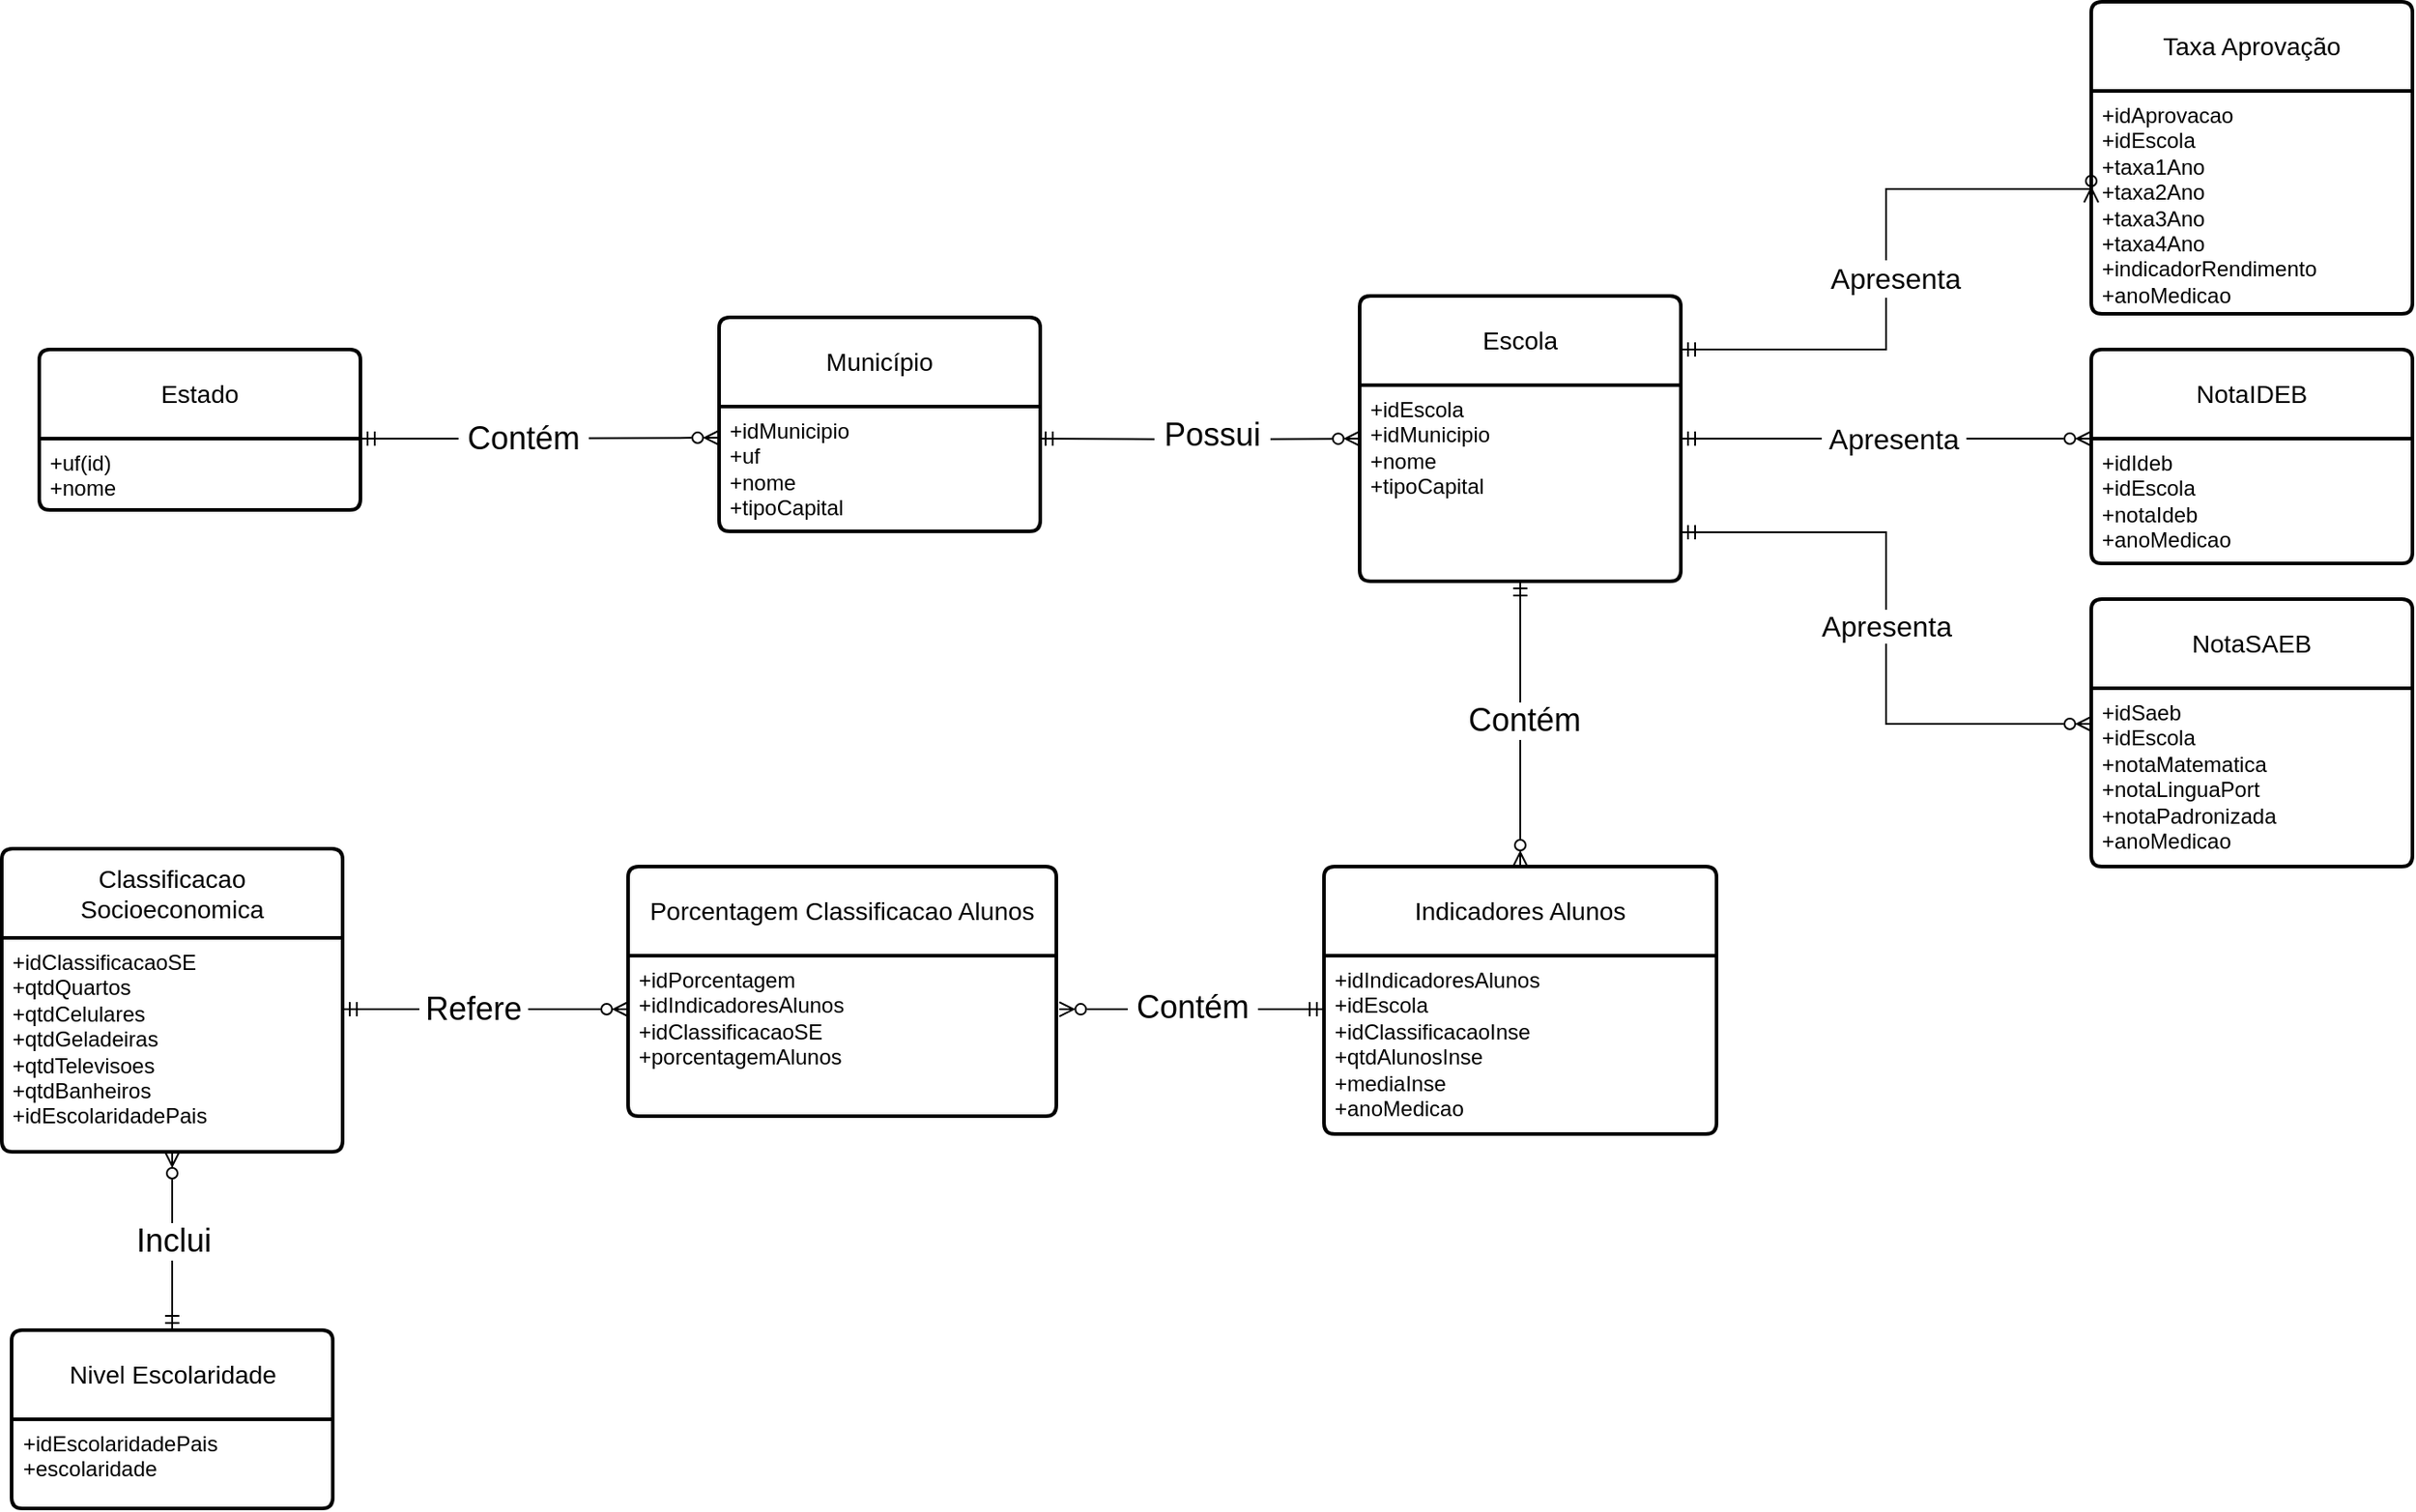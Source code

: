 <mxfile version="26.2.14">
  <diagram id="R2lEEEUBdFMjLlhIrx00" name="Page-1">
    <mxGraphModel grid="1" page="1" gridSize="10" guides="1" tooltips="1" connect="1" arrows="1" fold="1" pageScale="1" pageWidth="850" pageHeight="1100" math="0" shadow="0" extFonts="Permanent Marker^https://fonts.googleapis.com/css?family=Permanent+Marker">
      <root>
        <mxCell id="0" />
        <mxCell id="1" parent="0" />
        <mxCell id="_K7Lu5_fgnSbYeF6RcqC-18" value="Estado" style="swimlane;childLayout=stackLayout;horizontal=1;startSize=50;horizontalStack=0;rounded=1;fontSize=14;fontStyle=0;strokeWidth=2;resizeParent=0;resizeLast=1;shadow=0;dashed=0;align=center;arcSize=4;whiteSpace=wrap;html=1;" vertex="1" parent="1">
          <mxGeometry x="130" y="160" width="180" height="90" as="geometry" />
        </mxCell>
        <mxCell id="_K7Lu5_fgnSbYeF6RcqC-19" value="+uf(id)&lt;div&gt;+nome&lt;/div&gt;" style="align=left;strokeColor=none;fillColor=none;spacingLeft=4;spacingRight=4;fontSize=12;verticalAlign=top;resizable=0;rotatable=0;part=1;html=1;whiteSpace=wrap;" vertex="1" parent="_K7Lu5_fgnSbYeF6RcqC-18">
          <mxGeometry y="50" width="180" height="40" as="geometry" />
        </mxCell>
        <mxCell id="_K7Lu5_fgnSbYeF6RcqC-20" value="Município" style="swimlane;childLayout=stackLayout;horizontal=1;startSize=50;horizontalStack=0;rounded=1;fontSize=14;fontStyle=0;strokeWidth=2;resizeParent=0;resizeLast=1;shadow=0;dashed=0;align=center;arcSize=4;whiteSpace=wrap;html=1;" vertex="1" parent="1">
          <mxGeometry x="511" y="142" width="180" height="120" as="geometry">
            <mxRectangle x="510" y="130" width="100" height="50" as="alternateBounds" />
          </mxGeometry>
        </mxCell>
        <mxCell id="_K7Lu5_fgnSbYeF6RcqC-21" value="+idMunicipio&lt;br&gt;+uf&amp;nbsp;&lt;div&gt;+nome&lt;/div&gt;&lt;div&gt;+tipoCapital&lt;/div&gt;" style="align=left;strokeColor=none;fillColor=none;spacingLeft=4;spacingRight=4;fontSize=12;verticalAlign=top;resizable=0;rotatable=0;part=1;html=1;whiteSpace=wrap;" vertex="1" parent="_K7Lu5_fgnSbYeF6RcqC-20">
          <mxGeometry y="50" width="180" height="70" as="geometry" />
        </mxCell>
        <mxCell id="_K7Lu5_fgnSbYeF6RcqC-22" value="Escola" style="swimlane;childLayout=stackLayout;horizontal=1;startSize=50;horizontalStack=0;rounded=1;fontSize=14;fontStyle=0;strokeWidth=2;resizeParent=0;resizeLast=1;shadow=0;dashed=0;align=center;arcSize=4;whiteSpace=wrap;html=1;" vertex="1" parent="1">
          <mxGeometry x="870" y="130" width="180" height="160" as="geometry" />
        </mxCell>
        <mxCell id="_K7Lu5_fgnSbYeF6RcqC-23" value="+idEscola&lt;div&gt;+idMunicipio&lt;br&gt;&lt;div&gt;+nome&amp;nbsp;&lt;/div&gt;&lt;div&gt;+tipoCapital&lt;/div&gt;&lt;/div&gt;" style="align=left;strokeColor=none;fillColor=none;spacingLeft=4;spacingRight=4;fontSize=12;verticalAlign=top;resizable=0;rotatable=0;part=1;html=1;whiteSpace=wrap;" vertex="1" parent="_K7Lu5_fgnSbYeF6RcqC-22">
          <mxGeometry y="50" width="180" height="110" as="geometry" />
        </mxCell>
        <mxCell id="_K7Lu5_fgnSbYeF6RcqC-24" value="Classificacao Socioeconomica" style="swimlane;childLayout=stackLayout;horizontal=1;startSize=50;horizontalStack=0;rounded=1;fontSize=14;fontStyle=0;strokeWidth=2;resizeParent=0;resizeLast=1;shadow=0;dashed=0;align=center;arcSize=4;whiteSpace=wrap;html=1;" vertex="1" parent="1">
          <mxGeometry x="109" y="440" width="191" height="170" as="geometry" />
        </mxCell>
        <mxCell id="_K7Lu5_fgnSbYeF6RcqC-25" value="+idClassificacaoSE&lt;div&gt;+qtdQuartos&lt;/div&gt;&lt;div&gt;+qtdCelulares&lt;/div&gt;&lt;div&gt;&lt;span style=&quot;background-color: transparent; color: light-dark(rgb(0, 0, 0), rgb(255, 255, 255));&quot;&gt;+qtdGeladeiras&lt;/span&gt;&lt;/div&gt;&lt;div&gt;+qtdTelevisoes&lt;/div&gt;&lt;div&gt;&lt;div&gt;&lt;span style=&quot;background-color: transparent; color: light-dark(rgb(0, 0, 0), rgb(255, 255, 255));&quot;&gt;+qtdBanheiros&lt;/span&gt;&lt;/div&gt;&lt;/div&gt;&lt;div&gt;&lt;div&gt;+idEscolaridadePais&lt;/div&gt;&lt;/div&gt;&lt;div&gt;&lt;br&gt;&lt;/div&gt;" style="align=left;strokeColor=none;fillColor=none;spacingLeft=4;spacingRight=4;fontSize=12;verticalAlign=top;resizable=0;rotatable=0;part=1;html=1;whiteSpace=wrap;" vertex="1" parent="_K7Lu5_fgnSbYeF6RcqC-24">
          <mxGeometry y="50" width="191" height="120" as="geometry" />
        </mxCell>
        <mxCell id="vZmYM2gl9rFCmFoGzBrW-1" value="NotaSAEB" style="swimlane;childLayout=stackLayout;horizontal=1;startSize=50;horizontalStack=0;rounded=1;fontSize=14;fontStyle=0;strokeWidth=2;resizeParent=0;resizeLast=1;shadow=0;dashed=0;align=center;arcSize=4;whiteSpace=wrap;html=1;" vertex="1" parent="1">
          <mxGeometry x="1280" y="300" width="180" height="150" as="geometry" />
        </mxCell>
        <mxCell id="vZmYM2gl9rFCmFoGzBrW-2" value="+idSaeb&lt;div&gt;+idEscola&lt;br&gt;&lt;div&gt;&lt;span style=&quot;background-color: transparent; color: light-dark(rgb(0, 0, 0), rgb(255, 255, 255));&quot;&gt;+notaMatematica&lt;/span&gt;&lt;/div&gt;&lt;div&gt;+notaLinguaPort&lt;/div&gt;&lt;div&gt;+notaPadronizada&lt;/div&gt;&lt;div&gt;+anoMedicao&lt;/div&gt;&lt;/div&gt;" style="align=left;strokeColor=none;fillColor=none;spacingLeft=4;spacingRight=4;fontSize=12;verticalAlign=top;resizable=0;rotatable=0;part=1;html=1;whiteSpace=wrap;" vertex="1" parent="vZmYM2gl9rFCmFoGzBrW-1">
          <mxGeometry y="50" width="180" height="100" as="geometry" />
        </mxCell>
        <mxCell id="vZmYM2gl9rFCmFoGzBrW-3" value="NotaIDEB" style="swimlane;childLayout=stackLayout;horizontal=1;startSize=50;horizontalStack=0;rounded=1;fontSize=14;fontStyle=0;strokeWidth=2;resizeParent=0;resizeLast=1;shadow=0;dashed=0;align=center;arcSize=4;whiteSpace=wrap;html=1;" vertex="1" parent="1">
          <mxGeometry x="1280" y="160" width="180" height="120" as="geometry" />
        </mxCell>
        <mxCell id="vZmYM2gl9rFCmFoGzBrW-4" value="+idIdeb&lt;div&gt;+idEscola&lt;br&gt;&lt;div&gt;&lt;span style=&quot;background-color: transparent; color: light-dark(rgb(0, 0, 0), rgb(255, 255, 255));&quot;&gt;+notaIdeb&lt;/span&gt;&lt;/div&gt;&lt;div&gt;&lt;span style=&quot;background-color: transparent; color: light-dark(rgb(0, 0, 0), rgb(255, 255, 255));&quot;&gt;+anoMedicao&lt;/span&gt;&lt;/div&gt;&lt;/div&gt;" style="align=left;strokeColor=none;fillColor=none;spacingLeft=4;spacingRight=4;fontSize=12;verticalAlign=top;resizable=0;rotatable=0;part=1;html=1;whiteSpace=wrap;" vertex="1" parent="vZmYM2gl9rFCmFoGzBrW-3">
          <mxGeometry y="50" width="180" height="70" as="geometry" />
        </mxCell>
        <mxCell id="vZmYM2gl9rFCmFoGzBrW-5" value="Taxa Aprovação" style="swimlane;childLayout=stackLayout;horizontal=1;startSize=50;horizontalStack=0;rounded=1;fontSize=14;fontStyle=0;strokeWidth=2;resizeParent=0;resizeLast=1;shadow=0;dashed=0;align=center;arcSize=4;whiteSpace=wrap;html=1;" vertex="1" parent="1">
          <mxGeometry x="1280" y="-35" width="180" height="175" as="geometry" />
        </mxCell>
        <mxCell id="vZmYM2gl9rFCmFoGzBrW-6" value="+idAprovacao&lt;div&gt;+idEscola&lt;br&gt;&lt;div&gt;&lt;div&gt;&lt;span style=&quot;background-color: transparent; color: light-dark(rgb(0, 0, 0), rgb(255, 255, 255));&quot;&gt;+taxa1Ano&lt;/span&gt;&lt;/div&gt;&lt;div&gt;&lt;span style=&quot;background-color: transparent; color: light-dark(rgb(0, 0, 0), rgb(255, 255, 255));&quot;&gt;+taxa2Ano&lt;/span&gt;&lt;/div&gt;&lt;div&gt;&lt;div&gt;&lt;span style=&quot;background-color: transparent; color: light-dark(rgb(0, 0, 0), rgb(255, 255, 255));&quot;&gt;+taxa3Ano&lt;/span&gt;&lt;/div&gt;&lt;div&gt;&lt;span style=&quot;background-color: transparent; color: light-dark(rgb(0, 0, 0), rgb(255, 255, 255));&quot;&gt;+taxa4&lt;/span&gt;&lt;span style=&quot;background-color: transparent; color: light-dark(rgb(0, 0, 0), rgb(255, 255, 255));&quot;&gt;Ano&lt;/span&gt;&lt;/div&gt;&lt;/div&gt;&lt;div&gt;&lt;span style=&quot;background-color: transparent; color: light-dark(rgb(0, 0, 0), rgb(255, 255, 255));&quot;&gt;+indicadorRendimento&lt;/span&gt;&lt;/div&gt;&lt;/div&gt;&lt;div&gt;&lt;span style=&quot;background-color: transparent; color: light-dark(rgb(0, 0, 0), rgb(255, 255, 255));&quot;&gt;+anoMedicao&lt;/span&gt;&lt;/div&gt;&lt;/div&gt;" style="align=left;strokeColor=none;fillColor=none;spacingLeft=4;spacingRight=4;fontSize=12;verticalAlign=top;resizable=0;rotatable=0;part=1;html=1;whiteSpace=wrap;" vertex="1" parent="vZmYM2gl9rFCmFoGzBrW-5">
          <mxGeometry y="50" width="180" height="125" as="geometry" />
        </mxCell>
        <mxCell id="vZmYM2gl9rFCmFoGzBrW-7" value="Nivel Escolaridade" style="swimlane;childLayout=stackLayout;horizontal=1;startSize=50;horizontalStack=0;rounded=1;fontSize=14;fontStyle=0;strokeWidth=2;resizeParent=0;resizeLast=1;shadow=0;dashed=0;align=center;arcSize=4;whiteSpace=wrap;html=1;" vertex="1" parent="1">
          <mxGeometry x="114.5" y="710" width="180" height="100" as="geometry" />
        </mxCell>
        <mxCell id="vZmYM2gl9rFCmFoGzBrW-8" value="+idEscolaridadePais&lt;div&gt;&lt;span style=&quot;background-color: transparent; color: light-dark(rgb(0, 0, 0), rgb(255, 255, 255));&quot;&gt;+escolaridade&lt;/span&gt;&lt;/div&gt;" style="align=left;strokeColor=none;fillColor=none;spacingLeft=4;spacingRight=4;fontSize=12;verticalAlign=top;resizable=0;rotatable=0;part=1;html=1;whiteSpace=wrap;" vertex="1" parent="vZmYM2gl9rFCmFoGzBrW-7">
          <mxGeometry y="50" width="180" height="50" as="geometry" />
        </mxCell>
        <mxCell id="bcHV9fjEORENjAKYMDBM-1" style="edgeStyle=orthogonalEdgeStyle;rounded=0;orthogonalLoop=1;jettySize=auto;html=1;entryX=0;entryY=0.25;entryDx=0;entryDy=0;endArrow=ERzeroToMany;endFill=0;startArrow=ERmandOne;startFill=0;" edge="1" parent="1" source="_K7Lu5_fgnSbYeF6RcqC-19" target="_K7Lu5_fgnSbYeF6RcqC-21">
          <mxGeometry relative="1" as="geometry">
            <Array as="points">
              <mxPoint x="360" y="210" />
              <mxPoint x="360" y="210" />
            </Array>
          </mxGeometry>
        </mxCell>
        <mxCell id="M1kJ2RKUKYVJJ8QImk8B-1" value="&lt;span style=&quot;font-size: 18px;&quot;&gt;&amp;nbsp;Contém&amp;nbsp;&lt;/span&gt;" style="edgeLabel;html=1;align=center;verticalAlign=middle;resizable=0;points=[];" vertex="1" connectable="0" parent="bcHV9fjEORENjAKYMDBM-1">
          <mxGeometry x="-0.25" y="1" relative="1" as="geometry">
            <mxPoint x="15" y="1" as="offset" />
          </mxGeometry>
        </mxCell>
        <mxCell id="bcHV9fjEORENjAKYMDBM-2" style="edgeStyle=orthogonalEdgeStyle;rounded=0;orthogonalLoop=1;jettySize=auto;html=1;entryX=0;entryY=0.5;entryDx=0;entryDy=0;endArrow=ERzeroToMany;endFill=0;startArrow=ERmandOne;startFill=0;" edge="1" parent="1" target="_K7Lu5_fgnSbYeF6RcqC-22">
          <mxGeometry relative="1" as="geometry">
            <mxPoint x="690.0" y="210.0" as="sourcePoint" />
            <mxPoint x="850.0" y="210.0" as="targetPoint" />
          </mxGeometry>
        </mxCell>
        <mxCell id="M1kJ2RKUKYVJJ8QImk8B-2" value="&lt;font style=&quot;font-size: 18px;&quot;&gt;&amp;nbsp;Possui&amp;nbsp;&lt;/font&gt;" style="edgeLabel;html=1;align=center;verticalAlign=middle;resizable=0;points=[];" vertex="1" connectable="0" parent="bcHV9fjEORENjAKYMDBM-2">
          <mxGeometry x="0.079" y="2" relative="1" as="geometry">
            <mxPoint as="offset" />
          </mxGeometry>
        </mxCell>
        <mxCell id="bcHV9fjEORENjAKYMDBM-4" value="Indicadores Alunos" style="swimlane;childLayout=stackLayout;horizontal=1;startSize=50;horizontalStack=0;rounded=1;fontSize=14;fontStyle=0;strokeWidth=2;resizeParent=0;resizeLast=1;shadow=0;dashed=0;align=center;arcSize=4;whiteSpace=wrap;html=1;" vertex="1" parent="1">
          <mxGeometry x="850" y="450" width="220" height="150" as="geometry" />
        </mxCell>
        <mxCell id="bcHV9fjEORENjAKYMDBM-5" value="+idIndicadoresAlunos&lt;div&gt;+idEscola&lt;br&gt;&lt;div&gt;+idClassificacaoInse&lt;div&gt;+qtdAlunosInse&lt;/div&gt;&lt;div&gt;&lt;div&gt;+mediaInse&lt;/div&gt;&lt;/div&gt;&lt;/div&gt;&lt;div&gt;+anoMedicao&lt;/div&gt;&lt;/div&gt;" style="align=left;strokeColor=none;fillColor=none;spacingLeft=4;spacingRight=4;fontSize=12;verticalAlign=top;resizable=0;rotatable=0;part=1;html=1;whiteSpace=wrap;" vertex="1" parent="bcHV9fjEORENjAKYMDBM-4">
          <mxGeometry y="50" width="220" height="100" as="geometry" />
        </mxCell>
        <mxCell id="M1kJ2RKUKYVJJ8QImk8B-3" style="edgeStyle=orthogonalEdgeStyle;rounded=0;orthogonalLoop=1;jettySize=auto;html=1;entryX=0.5;entryY=0;entryDx=0;entryDy=0;endArrow=ERzeroToMany;endFill=0;startArrow=ERmandOne;startFill=0;exitX=0.5;exitY=1;exitDx=0;exitDy=0;" edge="1" parent="1" source="_K7Lu5_fgnSbYeF6RcqC-23" target="bcHV9fjEORENjAKYMDBM-4">
          <mxGeometry relative="1" as="geometry">
            <mxPoint x="960" y="400" as="sourcePoint" />
            <Array as="points" />
          </mxGeometry>
        </mxCell>
        <mxCell id="M1kJ2RKUKYVJJ8QImk8B-43" value="Text" style="edgeLabel;html=1;align=center;verticalAlign=middle;resizable=0;points=[];" vertex="1" connectable="0" parent="M1kJ2RKUKYVJJ8QImk8B-3">
          <mxGeometry x="-0.027" y="2" relative="1" as="geometry">
            <mxPoint as="offset" />
          </mxGeometry>
        </mxCell>
        <mxCell id="M1kJ2RKUKYVJJ8QImk8B-44" value="&lt;font style=&quot;font-size: 18px;&quot;&gt;Contém&lt;/font&gt;" style="edgeLabel;html=1;align=center;verticalAlign=middle;resizable=0;points=[];" vertex="1" connectable="0" parent="M1kJ2RKUKYVJJ8QImk8B-3">
          <mxGeometry x="-0.027" y="2" relative="1" as="geometry">
            <mxPoint as="offset" />
          </mxGeometry>
        </mxCell>
        <mxCell id="Gy-nNBS9HgDsBIhfv153-1" value="Porcentagem Classificacao Alunos" style="swimlane;childLayout=stackLayout;horizontal=1;startSize=50;horizontalStack=0;rounded=1;fontSize=14;fontStyle=0;strokeWidth=2;resizeParent=0;resizeLast=1;shadow=0;dashed=0;align=center;arcSize=4;whiteSpace=wrap;html=1;" vertex="1" parent="1">
          <mxGeometry x="460" y="450" width="240" height="140" as="geometry" />
        </mxCell>
        <mxCell id="Gy-nNBS9HgDsBIhfv153-2" value="&lt;div&gt;&lt;span style=&quot;background-color: transparent; color: light-dark(rgb(0, 0, 0), rgb(255, 255, 255));&quot;&gt;+idPorcentagem&lt;/span&gt;&lt;/div&gt;&lt;div&gt;&lt;span style=&quot;background-color: transparent; color: light-dark(rgb(0, 0, 0), rgb(255, 255, 255));&quot;&gt;+id&lt;/span&gt;&lt;span style=&quot;background-color: transparent; color: light-dark(rgb(0, 0, 0), rgb(255, 255, 255));&quot;&gt;IndicadoresAlunos&lt;/span&gt;&lt;/div&gt;&lt;div style=&quot;&quot;&gt;&lt;span style=&quot;background-color: transparent; color: light-dark(rgb(0, 0, 0), rgb(255, 255, 255));&quot;&gt;+idClassificacaoSE&lt;/span&gt;&lt;div&gt;+porcentagemAlunos&lt;/div&gt;&lt;/div&gt;" style="align=left;strokeColor=none;fillColor=none;spacingLeft=4;spacingRight=4;fontSize=12;verticalAlign=top;resizable=0;rotatable=0;part=1;html=1;whiteSpace=wrap;" vertex="1" parent="Gy-nNBS9HgDsBIhfv153-1">
          <mxGeometry y="50" width="240" height="90" as="geometry" />
        </mxCell>
        <mxCell id="Gy-nNBS9HgDsBIhfv153-3" style="edgeStyle=orthogonalEdgeStyle;rounded=0;orthogonalLoop=1;jettySize=auto;html=1;entryX=1.007;entryY=0.334;entryDx=0;entryDy=0;entryPerimeter=0;endArrow=ERzeroToMany;endFill=0;startArrow=ERmandOne;startFill=0;" edge="1" parent="1" source="bcHV9fjEORENjAKYMDBM-5" target="Gy-nNBS9HgDsBIhfv153-2">
          <mxGeometry relative="1" as="geometry">
            <Array as="points">
              <mxPoint x="810" y="530" />
              <mxPoint x="810" y="530" />
            </Array>
          </mxGeometry>
        </mxCell>
        <mxCell id="M1kJ2RKUKYVJJ8QImk8B-29" value="&lt;font style=&quot;font-size: 18px;&quot;&gt;&amp;nbsp;Contém&amp;nbsp;&lt;/font&gt;" style="edgeLabel;html=1;align=center;verticalAlign=middle;resizable=0;points=[];" vertex="1" connectable="0" parent="Gy-nNBS9HgDsBIhfv153-3">
          <mxGeometry x="0.004" y="-1" relative="1" as="geometry">
            <mxPoint as="offset" />
          </mxGeometry>
        </mxCell>
        <mxCell id="Gy-nNBS9HgDsBIhfv153-4" style="edgeStyle=orthogonalEdgeStyle;rounded=0;orthogonalLoop=1;jettySize=auto;html=1;endArrow=ERmandOne;endFill=0;startArrow=ERzeroToMany;startFill=0;" edge="1" parent="1" source="Gy-nNBS9HgDsBIhfv153-2" target="_K7Lu5_fgnSbYeF6RcqC-25">
          <mxGeometry relative="1" as="geometry">
            <Array as="points">
              <mxPoint x="380" y="530" />
              <mxPoint x="380" y="530" />
            </Array>
          </mxGeometry>
        </mxCell>
        <mxCell id="M1kJ2RKUKYVJJ8QImk8B-33" value="&amp;nbsp;&lt;font style=&quot;font-size: 18px;&quot;&gt;Refere&lt;/font&gt;&amp;nbsp;" style="edgeLabel;html=1;align=center;verticalAlign=middle;resizable=0;points=[];" vertex="1" connectable="0" parent="Gy-nNBS9HgDsBIhfv153-4">
          <mxGeometry x="0.16" relative="1" as="geometry">
            <mxPoint x="6" as="offset" />
          </mxGeometry>
        </mxCell>
        <mxCell id="M1kJ2RKUKYVJJ8QImk8B-10" style="edgeStyle=orthogonalEdgeStyle;rounded=0;orthogonalLoop=1;jettySize=auto;html=1;exitX=0.5;exitY=1;exitDx=0;exitDy=0;endArrow=ERmandOne;endFill=0;startArrow=ERzeroToMany;startFill=0;" edge="1" parent="1" source="_K7Lu5_fgnSbYeF6RcqC-25" target="vZmYM2gl9rFCmFoGzBrW-7">
          <mxGeometry relative="1" as="geometry" />
        </mxCell>
        <mxCell id="M1kJ2RKUKYVJJ8QImk8B-35" value="&lt;font style=&quot;font-size: 18px;&quot;&gt;Inclui&lt;/font&gt;" style="edgeLabel;html=1;align=center;verticalAlign=middle;resizable=0;points=[];" vertex="1" connectable="0" parent="M1kJ2RKUKYVJJ8QImk8B-10">
          <mxGeometry x="-0.132" y="-1" relative="1" as="geometry">
            <mxPoint x="1" y="6" as="offset" />
          </mxGeometry>
        </mxCell>
        <mxCell id="M1kJ2RKUKYVJJ8QImk8B-11" style="edgeStyle=orthogonalEdgeStyle;rounded=0;orthogonalLoop=1;jettySize=auto;html=1;endArrow=ERzeroToMany;endFill=0;entryX=0;entryY=0.5;entryDx=0;entryDy=0;startArrow=ERmandOne;startFill=0;" edge="1" parent="1" target="vZmYM2gl9rFCmFoGzBrW-6">
          <mxGeometry relative="1" as="geometry">
            <mxPoint x="1250" y="70" as="targetPoint" />
            <Array as="points">
              <mxPoint x="1050" y="160" />
              <mxPoint x="1165" y="160" />
              <mxPoint x="1165" y="70" />
              <mxPoint x="1280" y="70" />
            </Array>
            <mxPoint x="1050" y="160" as="sourcePoint" />
          </mxGeometry>
        </mxCell>
        <mxCell id="M1kJ2RKUKYVJJ8QImk8B-40" value="&lt;font style=&quot;font-size: 18px;&quot;&gt;&amp;nbsp;&lt;/font&gt;&lt;font style=&quot;font-size: 16px;&quot;&gt;Apresenta&lt;/font&gt;&lt;font style=&quot;font-size: 18px;&quot;&gt;&amp;nbsp;&lt;/font&gt;" style="edgeLabel;html=1;align=center;verticalAlign=middle;resizable=0;points=[];" vertex="1" connectable="0" parent="M1kJ2RKUKYVJJ8QImk8B-11">
          <mxGeometry x="-0.422" y="1" relative="1" as="geometry">
            <mxPoint x="25" y="-39" as="offset" />
          </mxGeometry>
        </mxCell>
        <mxCell id="M1kJ2RKUKYVJJ8QImk8B-13" style="edgeStyle=orthogonalEdgeStyle;rounded=0;orthogonalLoop=1;jettySize=auto;html=1;endArrow=ERzeroToMany;endFill=0;startArrow=ERmandOne;startFill=0;" edge="1" parent="1">
          <mxGeometry relative="1" as="geometry">
            <mxPoint x="1280" y="210" as="targetPoint" />
            <Array as="points">
              <mxPoint x="1050" y="210" />
              <mxPoint x="1280" y="210" />
            </Array>
            <mxPoint x="1050" y="210" as="sourcePoint" />
          </mxGeometry>
        </mxCell>
        <mxCell id="M1kJ2RKUKYVJJ8QImk8B-41" value="&lt;font style=&quot;font-size: 16px;&quot;&gt;&amp;nbsp;Apresenta&amp;nbsp;&lt;/font&gt;" style="edgeLabel;html=1;align=center;verticalAlign=middle;resizable=0;points=[];" vertex="1" connectable="0" parent="M1kJ2RKUKYVJJ8QImk8B-13">
          <mxGeometry x="-0.376" y="1" relative="1" as="geometry">
            <mxPoint x="47" y="1" as="offset" />
          </mxGeometry>
        </mxCell>
        <mxCell id="M1kJ2RKUKYVJJ8QImk8B-15" style="edgeStyle=orthogonalEdgeStyle;rounded=0;orthogonalLoop=1;jettySize=auto;html=1;exitX=1;exitY=0.75;exitDx=0;exitDy=0;startArrow=ERmandOne;startFill=0;endArrow=ERzeroToMany;endFill=0;" edge="1" parent="1" source="_K7Lu5_fgnSbYeF6RcqC-23">
          <mxGeometry relative="1" as="geometry">
            <Array as="points">
              <mxPoint x="1165" y="262" />
              <mxPoint x="1165" y="370" />
              <mxPoint x="1280" y="370" />
            </Array>
            <mxPoint x="1280" y="370" as="targetPoint" />
          </mxGeometry>
        </mxCell>
        <mxCell id="M1kJ2RKUKYVJJ8QImk8B-42" value="&lt;font style=&quot;font-size: 16px;&quot;&gt;&amp;nbsp;Apresenta&amp;nbsp;&lt;/font&gt;" style="edgeLabel;html=1;align=center;verticalAlign=middle;resizable=0;points=[];" vertex="1" connectable="0" parent="M1kJ2RKUKYVJJ8QImk8B-15">
          <mxGeometry x="-0.687" y="-1" relative="1" as="geometry">
            <mxPoint x="62" y="51" as="offset" />
          </mxGeometry>
        </mxCell>
      </root>
    </mxGraphModel>
  </diagram>
</mxfile>
